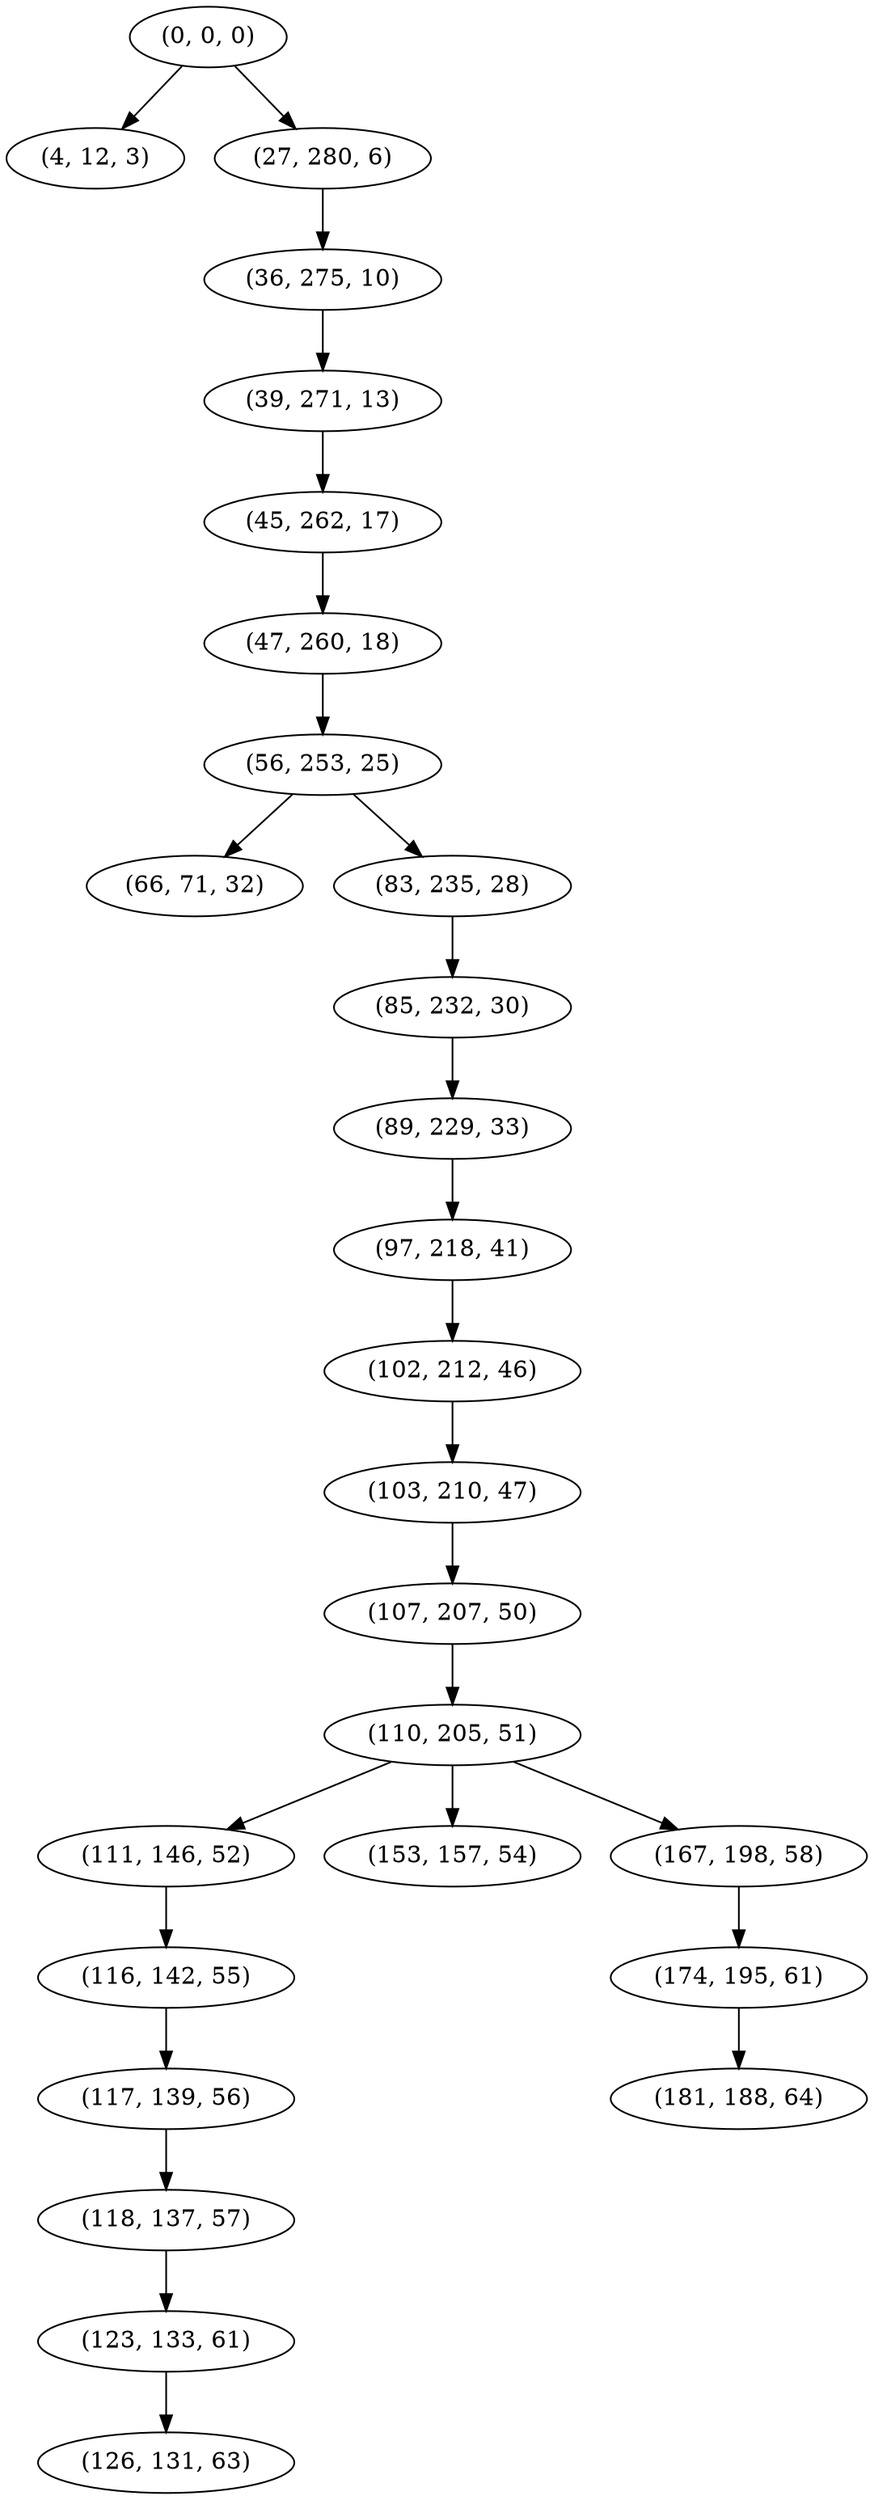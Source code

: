 digraph tree {
    "(0, 0, 0)";
    "(4, 12, 3)";
    "(27, 280, 6)";
    "(36, 275, 10)";
    "(39, 271, 13)";
    "(45, 262, 17)";
    "(47, 260, 18)";
    "(56, 253, 25)";
    "(66, 71, 32)";
    "(83, 235, 28)";
    "(85, 232, 30)";
    "(89, 229, 33)";
    "(97, 218, 41)";
    "(102, 212, 46)";
    "(103, 210, 47)";
    "(107, 207, 50)";
    "(110, 205, 51)";
    "(111, 146, 52)";
    "(116, 142, 55)";
    "(117, 139, 56)";
    "(118, 137, 57)";
    "(123, 133, 61)";
    "(126, 131, 63)";
    "(153, 157, 54)";
    "(167, 198, 58)";
    "(174, 195, 61)";
    "(181, 188, 64)";
    "(0, 0, 0)" -> "(4, 12, 3)";
    "(0, 0, 0)" -> "(27, 280, 6)";
    "(27, 280, 6)" -> "(36, 275, 10)";
    "(36, 275, 10)" -> "(39, 271, 13)";
    "(39, 271, 13)" -> "(45, 262, 17)";
    "(45, 262, 17)" -> "(47, 260, 18)";
    "(47, 260, 18)" -> "(56, 253, 25)";
    "(56, 253, 25)" -> "(66, 71, 32)";
    "(56, 253, 25)" -> "(83, 235, 28)";
    "(83, 235, 28)" -> "(85, 232, 30)";
    "(85, 232, 30)" -> "(89, 229, 33)";
    "(89, 229, 33)" -> "(97, 218, 41)";
    "(97, 218, 41)" -> "(102, 212, 46)";
    "(102, 212, 46)" -> "(103, 210, 47)";
    "(103, 210, 47)" -> "(107, 207, 50)";
    "(107, 207, 50)" -> "(110, 205, 51)";
    "(110, 205, 51)" -> "(111, 146, 52)";
    "(110, 205, 51)" -> "(153, 157, 54)";
    "(110, 205, 51)" -> "(167, 198, 58)";
    "(111, 146, 52)" -> "(116, 142, 55)";
    "(116, 142, 55)" -> "(117, 139, 56)";
    "(117, 139, 56)" -> "(118, 137, 57)";
    "(118, 137, 57)" -> "(123, 133, 61)";
    "(123, 133, 61)" -> "(126, 131, 63)";
    "(167, 198, 58)" -> "(174, 195, 61)";
    "(174, 195, 61)" -> "(181, 188, 64)";
}
